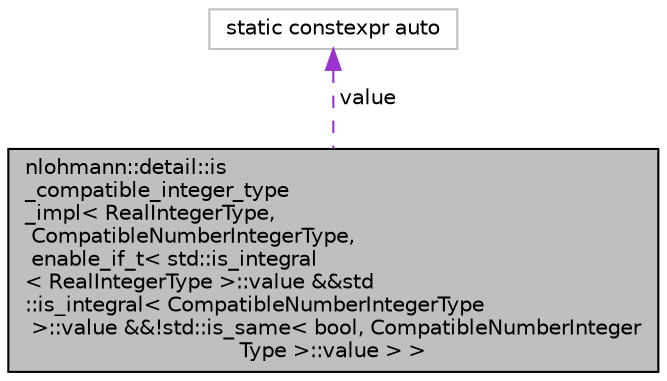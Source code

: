 digraph "nlohmann::detail::is_compatible_integer_type_impl&lt; RealIntegerType, CompatibleNumberIntegerType, enable_if_t&lt; std::is_integral&lt; RealIntegerType &gt;::value &amp;&amp;std::is_integral&lt; CompatibleNumberIntegerType &gt;::value &amp;&amp;!std::is_same&lt; bool, CompatibleNumberIntegerType &gt;::value &gt; &gt;"
{
 // LATEX_PDF_SIZE
  edge [fontname="Helvetica",fontsize="10",labelfontname="Helvetica",labelfontsize="10"];
  node [fontname="Helvetica",fontsize="10",shape=record];
  Node1 [label="nlohmann::detail::is\l_compatible_integer_type\l_impl\< RealIntegerType,\l CompatibleNumberIntegerType,\l enable_if_t\< std::is_integral\l\< RealIntegerType \>::value &&std\l::is_integral\< CompatibleNumberIntegerType\l \>::value &&!std::is_same\< bool, CompatibleNumberInteger\lType \>::value \> \>",height=0.2,width=0.4,color="black", fillcolor="grey75", style="filled", fontcolor="black",tooltip=" "];
  Node2 -> Node1 [dir="back",color="darkorchid3",fontsize="10",style="dashed",label=" value" ,fontname="Helvetica"];
  Node2 [label="static constexpr auto",height=0.2,width=0.4,color="grey75", fillcolor="white", style="filled",tooltip=" "];
}
